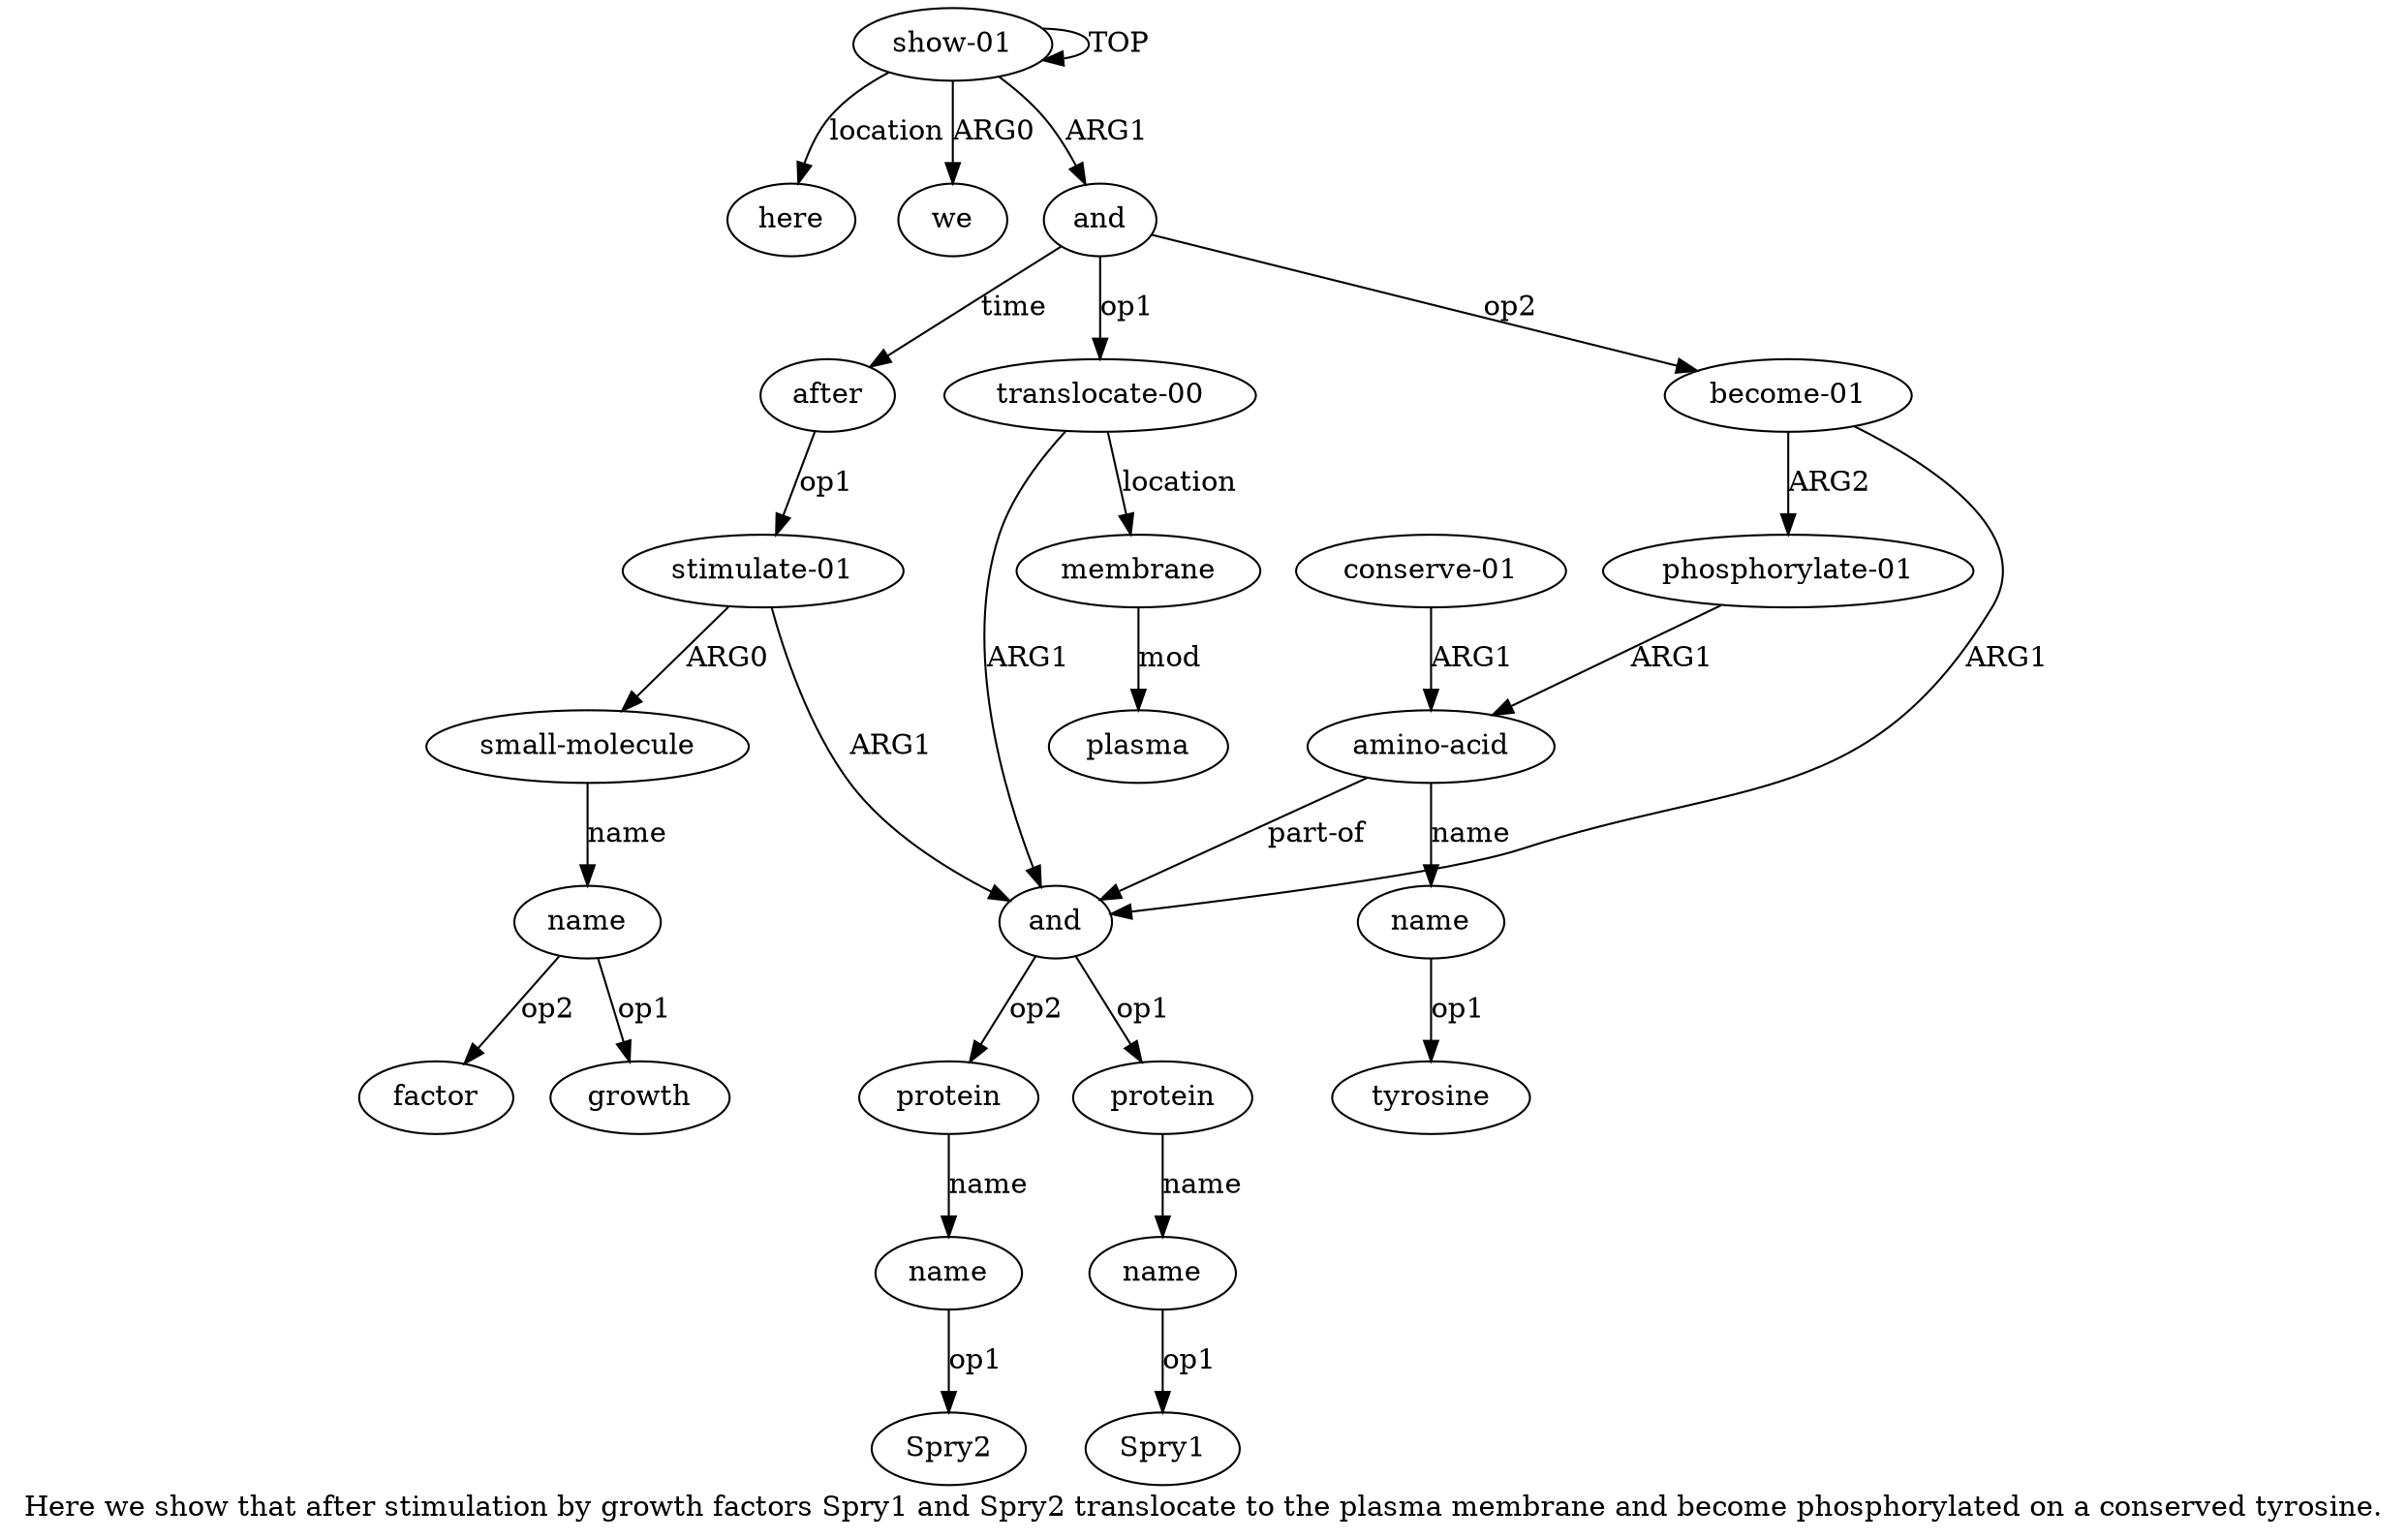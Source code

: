 digraph  {
	graph [label="Here we show that after stimulation by growth factors Spry1 and Spry2 translocate to the plasma membrane and become phosphorylated \
on a conserved tyrosine."];
	node [label="\N"];
	a20	 [color=black,
		gold_ind=20,
		gold_label=here,
		label=here,
		test_ind=20,
		test_label=here];
	"a19 growth"	 [color=black,
		gold_ind=-1,
		gold_label=growth,
		label=growth,
		test_ind=-1,
		test_label=growth];
	"a6 Spry1"	 [color=black,
		gold_ind=-1,
		gold_label=Spry1,
		label=Spry1,
		test_ind=-1,
		test_label=Spry1];
	"a19 factor"	 [color=black,
		gold_ind=-1,
		gold_label=factor,
		label=factor,
		test_ind=-1,
		test_label=factor];
	a15	 [color=black,
		gold_ind=15,
		gold_label="conserve-01",
		label="conserve-01",
		test_ind=15,
		test_label="conserve-01"];
	a13	 [color=black,
		gold_ind=13,
		gold_label="amino-acid",
		label="amino-acid",
		test_ind=13,
		test_label="amino-acid"];
	a15 -> a13 [key=0,
	color=black,
	gold_label=ARG1,
	label=ARG1,
	test_label=ARG1];
a14 [color=black,
	gold_ind=14,
	gold_label=name,
	label=name,
	test_ind=14,
	test_label=name];
"a14 tyrosine" [color=black,
	gold_ind=-1,
	gold_label=tyrosine,
	label=tyrosine,
	test_ind=-1,
	test_label=tyrosine];
a14 -> "a14 tyrosine" [key=0,
color=black,
gold_label=op1,
label=op1,
test_label=op1];
a17 [color=black,
gold_ind=17,
gold_label="stimulate-01",
label="stimulate-01",
test_ind=17,
test_label="stimulate-01"];
a18 [color=black,
gold_ind=18,
gold_label="small-molecule",
label="small-molecule",
test_ind=18,
test_label="small-molecule"];
a17 -> a18 [key=0,
color=black,
gold_label=ARG0,
label=ARG0,
test_label=ARG0];
a4 [color=black,
gold_ind=4,
gold_label=and,
label=and,
test_ind=4,
test_label=and];
a17 -> a4 [key=0,
color=black,
gold_label=ARG1,
label=ARG1,
test_label=ARG1];
a16 [color=black,
gold_ind=16,
gold_label=after,
label=after,
test_ind=16,
test_label=after];
a16 -> a17 [key=0,
color=black,
gold_label=op1,
label=op1,
test_label=op1];
a11 [color=black,
gold_ind=11,
gold_label="become-01",
label="become-01",
test_ind=11,
test_label="become-01"];
a12 [color=black,
gold_ind=12,
gold_label="phosphorylate-01",
label="phosphorylate-01",
test_ind=12,
test_label="phosphorylate-01"];
a11 -> a12 [key=0,
color=black,
gold_label=ARG2,
label=ARG2,
test_label=ARG2];
a11 -> a4 [key=0,
color=black,
gold_label=ARG1,
label=ARG1,
test_label=ARG1];
a10 [color=black,
gold_ind=10,
gold_label=plasma,
label=plasma,
test_ind=10,
test_label=plasma];
a13 -> a14 [key=0,
color=black,
gold_label=name,
label=name,
test_label=name];
a13 -> a4 [key=0,
color=black,
gold_label="part-of",
label="part-of",
test_label="part-of"];
a12 -> a13 [key=0,
color=black,
gold_label=ARG1,
label=ARG1,
test_label=ARG1];
a19 [color=black,
gold_ind=19,
gold_label=name,
label=name,
test_ind=19,
test_label=name];
a19 -> "a19 growth" [key=0,
color=black,
gold_label=op1,
label=op1,
test_label=op1];
a19 -> "a19 factor" [key=0,
color=black,
gold_label=op2,
label=op2,
test_label=op2];
a18 -> a19 [key=0,
color=black,
gold_label=name,
label=name,
test_label=name];
a1 [color=black,
gold_ind=1,
gold_label=we,
label=we,
test_ind=1,
test_label=we];
a0 [color=black,
gold_ind=0,
gold_label="show-01",
label="show-01",
test_ind=0,
test_label="show-01"];
a0 -> a20 [key=0,
color=black,
gold_label=location,
label=location,
test_label=location];
a0 -> a1 [key=0,
color=black,
gold_label=ARG0,
label=ARG0,
test_label=ARG0];
a0 -> a0 [key=0,
color=black,
gold_label=TOP,
label=TOP,
test_label=TOP];
a2 [color=black,
gold_ind=2,
gold_label=and,
label=and,
test_ind=2,
test_label=and];
a0 -> a2 [key=0,
color=black,
gold_label=ARG1,
label=ARG1,
test_label=ARG1];
a3 [color=black,
gold_ind=3,
gold_label="translocate-00",
label="translocate-00",
test_ind=3,
test_label="translocate-00"];
a3 -> a4 [key=0,
color=black,
gold_label=ARG1,
label=ARG1,
test_label=ARG1];
a9 [color=black,
gold_ind=9,
gold_label=membrane,
label=membrane,
test_ind=9,
test_label=membrane];
a3 -> a9 [key=0,
color=black,
gold_label=location,
label=location,
test_label=location];
a2 -> a16 [key=0,
color=black,
gold_label=time,
label=time,
test_label=time];
a2 -> a11 [key=0,
color=black,
gold_label=op2,
label=op2,
test_label=op2];
a2 -> a3 [key=0,
color=black,
gold_label=op1,
label=op1,
test_label=op1];
a5 [color=black,
gold_ind=5,
gold_label=protein,
label=protein,
test_ind=5,
test_label=protein];
a6 [color=black,
gold_ind=6,
gold_label=name,
label=name,
test_ind=6,
test_label=name];
a5 -> a6 [key=0,
color=black,
gold_label=name,
label=name,
test_label=name];
a4 -> a5 [key=0,
color=black,
gold_label=op1,
label=op1,
test_label=op1];
a7 [color=black,
gold_ind=7,
gold_label=protein,
label=protein,
test_ind=7,
test_label=protein];
a4 -> a7 [key=0,
color=black,
gold_label=op2,
label=op2,
test_label=op2];
a8 [color=black,
gold_ind=8,
gold_label=name,
label=name,
test_ind=8,
test_label=name];
a7 -> a8 [key=0,
color=black,
gold_label=name,
label=name,
test_label=name];
a6 -> "a6 Spry1" [key=0,
color=black,
gold_label=op1,
label=op1,
test_label=op1];
a9 -> a10 [key=0,
color=black,
gold_label=mod,
label=mod,
test_label=mod];
"a8 Spry2" [color=black,
gold_ind=-1,
gold_label=Spry2,
label=Spry2,
test_ind=-1,
test_label=Spry2];
a8 -> "a8 Spry2" [key=0,
color=black,
gold_label=op1,
label=op1,
test_label=op1];
}

